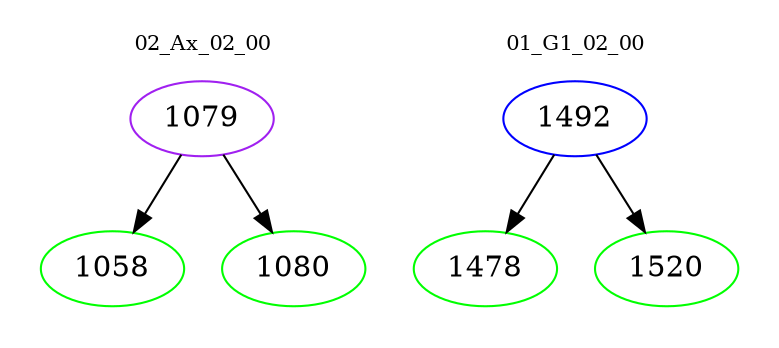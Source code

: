 digraph{
subgraph cluster_0 {
color = white
label = "02_Ax_02_00";
fontsize=10;
T0_1079 [label="1079", color="purple"]
T0_1079 -> T0_1058 [color="black"]
T0_1058 [label="1058", color="green"]
T0_1079 -> T0_1080 [color="black"]
T0_1080 [label="1080", color="green"]
}
subgraph cluster_1 {
color = white
label = "01_G1_02_00";
fontsize=10;
T1_1492 [label="1492", color="blue"]
T1_1492 -> T1_1478 [color="black"]
T1_1478 [label="1478", color="green"]
T1_1492 -> T1_1520 [color="black"]
T1_1520 [label="1520", color="green"]
}
}
